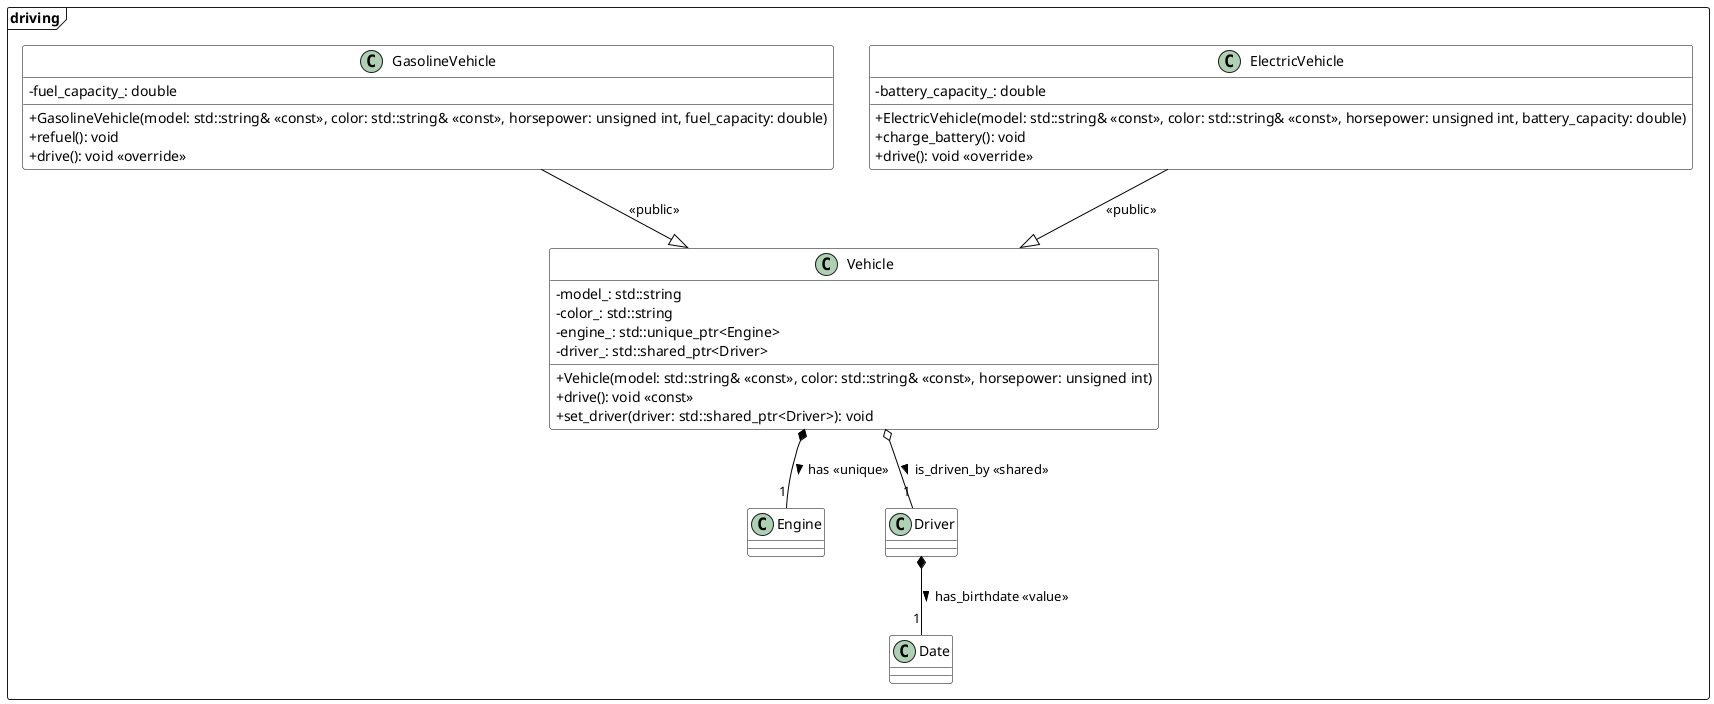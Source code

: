 @startuml "Driving Scenario"

skinparam classAttributeIconSize 0
skinparam class {
    BackgroundColor White
    ArrowColor Black
    BorderColor Black
}

Package driving <<Frame>>{

class ElectricVehicle {
    -battery_capacity_: double
    +ElectricVehicle(model: std::string& <<const>>, color: std::string& <<const>>, horsepower: unsigned int, battery_capacity: double)
    +charge_battery(): void
    +drive(): void <<override>>
}

class GasolineVehicle {
    -fuel_capacity_: double
    +GasolineVehicle(model: std::string& <<const>>, color: std::string& <<const>>, horsepower: unsigned int, fuel_capacity: double)
    +refuel(): void
    +drive(): void <<override>>
}

class Vehicle {
    -model_: std::string
    -color_: std::string
    -engine_: std::unique_ptr<Engine>
    -driver_: std::shared_ptr<Driver>
    +Vehicle(model: std::string& <<const>>, color: std::string& <<const>>, horsepower: unsigned int)
    +drive(): void <<const>>
    +set_driver(driver: std::shared_ptr<Driver>): void
}

class Engine {

}

class Driver {

}

class Date {

}



ElectricVehicle --|> Vehicle: <<public>>
GasolineVehicle --|> Vehicle: <<public>>


Vehicle *-- "1" Engine : has <<unique>> >
Vehicle o-- "1" Driver : is_driven_by <<shared>> >
Driver *-- "1" Date : has_birthdate <<value>> >
}
@enduml
